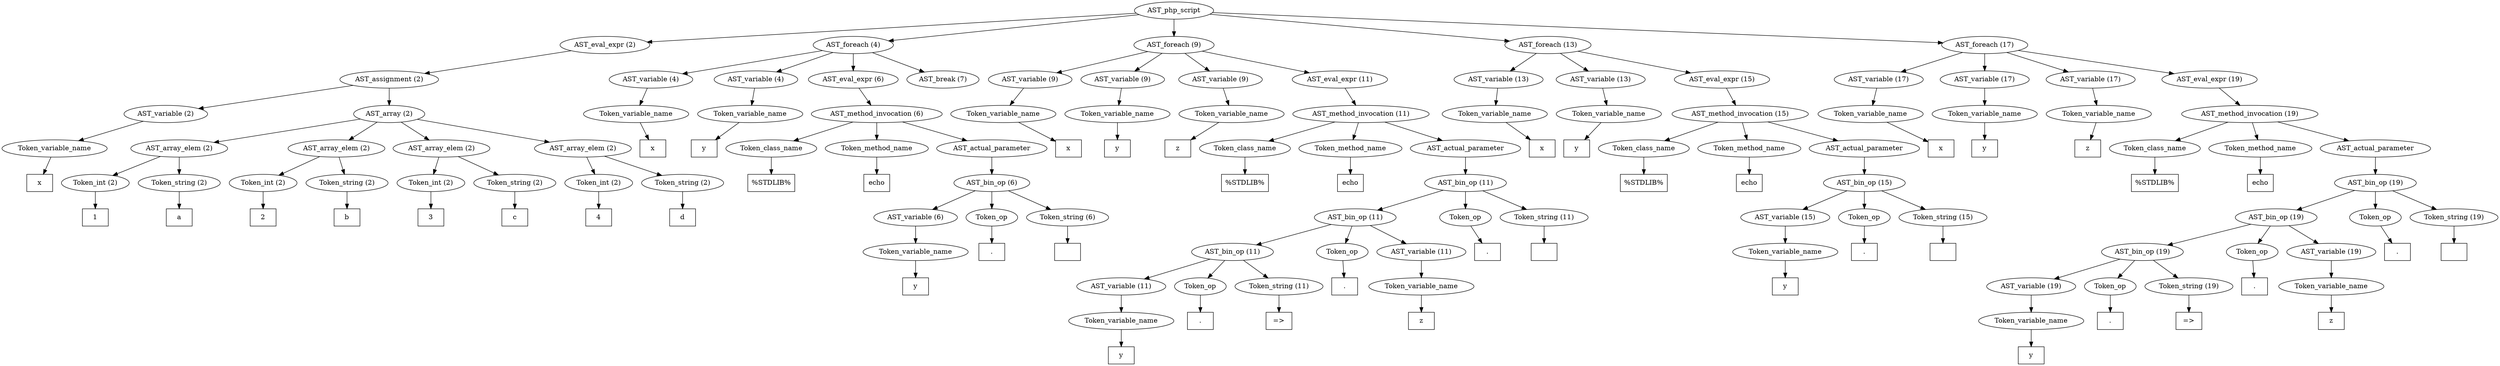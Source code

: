 /*
 * AST in dot format generated by phc -- the PHP compiler
 */

digraph AST {
node_0 [label="AST_php_script"];
node_1 [label="AST_eval_expr (2)"];
node_2 [label="AST_assignment (2)"];
node_3 [label="AST_variable (2)"];
node_4 [label="Token_variable_name"];
node_5 [label="x", shape=box]
node_4 -> node_5;
node_3 -> node_4;
node_6 [label="AST_array (2)"];
node_7 [label="AST_array_elem (2)"];
node_8 [label="Token_int (2)"];
node_9 [label="1", shape=box]
node_8 -> node_9;
node_10 [label="Token_string (2)"];
node_11 [label="a", shape=box]
node_10 -> node_11;
node_7 -> node_10;
node_7 -> node_8;
node_12 [label="AST_array_elem (2)"];
node_13 [label="Token_int (2)"];
node_14 [label="2", shape=box]
node_13 -> node_14;
node_15 [label="Token_string (2)"];
node_16 [label="b", shape=box]
node_15 -> node_16;
node_12 -> node_15;
node_12 -> node_13;
node_17 [label="AST_array_elem (2)"];
node_18 [label="Token_int (2)"];
node_19 [label="3", shape=box]
node_18 -> node_19;
node_20 [label="Token_string (2)"];
node_21 [label="c", shape=box]
node_20 -> node_21;
node_17 -> node_20;
node_17 -> node_18;
node_22 [label="AST_array_elem (2)"];
node_23 [label="Token_int (2)"];
node_24 [label="4", shape=box]
node_23 -> node_24;
node_25 [label="Token_string (2)"];
node_26 [label="d", shape=box]
node_25 -> node_26;
node_22 -> node_25;
node_22 -> node_23;
node_6 -> node_22;
node_6 -> node_17;
node_6 -> node_12;
node_6 -> node_7;
node_2 -> node_6;
node_2 -> node_3;
node_1 -> node_2;
node_27 [label="AST_foreach (4)"];
node_28 [label="AST_variable (4)"];
node_29 [label="Token_variable_name"];
node_30 [label="x", shape=box]
node_29 -> node_30;
node_28 -> node_29;
node_31 [label="AST_variable (4)"];
node_32 [label="Token_variable_name"];
node_33 [label="y", shape=box]
node_32 -> node_33;
node_31 -> node_32;
node_34 [label="AST_eval_expr (6)"];
node_35 [label="AST_method_invocation (6)"];
node_36 [label="Token_class_name"];
node_37 [label="%STDLIB%", shape=box]
node_36 -> node_37;
node_38 [label="Token_method_name"];
node_39 [label="echo", shape=box]
node_38 -> node_39;
node_40 [label="AST_actual_parameter"];
node_41 [label="AST_bin_op (6)"];
node_42 [label="AST_variable (6)"];
node_43 [label="Token_variable_name"];
node_44 [label="y", shape=box]
node_43 -> node_44;
node_42 -> node_43;
node_45 [label="Token_op"];
node_46 [label=".", shape=box]
node_45 -> node_46;
node_47 [label="Token_string (6)"];
node_48 [label="", shape=box]
node_47 -> node_48;
node_41 -> node_47;
node_41 -> node_45;
node_41 -> node_42;
node_40 -> node_41;
node_35 -> node_40;
node_35 -> node_38;
node_35 -> node_36;
node_34 -> node_35;
node_49 [label="AST_break (7)"];
node_27 -> node_49;
node_27 -> node_34;
node_27 -> node_31;
node_27 -> node_28;
node_50 [label="AST_foreach (9)"];
node_51 [label="AST_variable (9)"];
node_52 [label="Token_variable_name"];
node_53 [label="x", shape=box]
node_52 -> node_53;
node_51 -> node_52;
node_54 [label="AST_variable (9)"];
node_55 [label="Token_variable_name"];
node_56 [label="y", shape=box]
node_55 -> node_56;
node_54 -> node_55;
node_57 [label="AST_variable (9)"];
node_58 [label="Token_variable_name"];
node_59 [label="z", shape=box]
node_58 -> node_59;
node_57 -> node_58;
node_60 [label="AST_eval_expr (11)"];
node_61 [label="AST_method_invocation (11)"];
node_62 [label="Token_class_name"];
node_63 [label="%STDLIB%", shape=box]
node_62 -> node_63;
node_64 [label="Token_method_name"];
node_65 [label="echo", shape=box]
node_64 -> node_65;
node_66 [label="AST_actual_parameter"];
node_67 [label="AST_bin_op (11)"];
node_68 [label="AST_bin_op (11)"];
node_69 [label="AST_bin_op (11)"];
node_70 [label="AST_variable (11)"];
node_71 [label="Token_variable_name"];
node_72 [label="y", shape=box]
node_71 -> node_72;
node_70 -> node_71;
node_73 [label="Token_op"];
node_74 [label=".", shape=box]
node_73 -> node_74;
node_75 [label="Token_string (11)"];
node_76 [label=" => ", shape=box]
node_75 -> node_76;
node_69 -> node_75;
node_69 -> node_73;
node_69 -> node_70;
node_77 [label="Token_op"];
node_78 [label=".", shape=box]
node_77 -> node_78;
node_79 [label="AST_variable (11)"];
node_80 [label="Token_variable_name"];
node_81 [label="z", shape=box]
node_80 -> node_81;
node_79 -> node_80;
node_68 -> node_79;
node_68 -> node_77;
node_68 -> node_69;
node_82 [label="Token_op"];
node_83 [label=".", shape=box]
node_82 -> node_83;
node_84 [label="Token_string (11)"];
node_85 [label="", shape=box]
node_84 -> node_85;
node_67 -> node_84;
node_67 -> node_82;
node_67 -> node_68;
node_66 -> node_67;
node_61 -> node_66;
node_61 -> node_64;
node_61 -> node_62;
node_60 -> node_61;
node_50 -> node_60;
node_50 -> node_57;
node_50 -> node_54;
node_50 -> node_51;
node_86 [label="AST_foreach (13)"];
node_87 [label="AST_variable (13)"];
node_88 [label="Token_variable_name"];
node_89 [label="x", shape=box]
node_88 -> node_89;
node_87 -> node_88;
node_90 [label="AST_variable (13)"];
node_91 [label="Token_variable_name"];
node_92 [label="y", shape=box]
node_91 -> node_92;
node_90 -> node_91;
node_93 [label="AST_eval_expr (15)"];
node_94 [label="AST_method_invocation (15)"];
node_95 [label="Token_class_name"];
node_96 [label="%STDLIB%", shape=box]
node_95 -> node_96;
node_97 [label="Token_method_name"];
node_98 [label="echo", shape=box]
node_97 -> node_98;
node_99 [label="AST_actual_parameter"];
node_100 [label="AST_bin_op (15)"];
node_101 [label="AST_variable (15)"];
node_102 [label="Token_variable_name"];
node_103 [label="y", shape=box]
node_102 -> node_103;
node_101 -> node_102;
node_104 [label="Token_op"];
node_105 [label=".", shape=box]
node_104 -> node_105;
node_106 [label="Token_string (15)"];
node_107 [label="", shape=box]
node_106 -> node_107;
node_100 -> node_106;
node_100 -> node_104;
node_100 -> node_101;
node_99 -> node_100;
node_94 -> node_99;
node_94 -> node_97;
node_94 -> node_95;
node_93 -> node_94;
node_86 -> node_93;
node_86 -> node_90;
node_86 -> node_87;
node_108 [label="AST_foreach (17)"];
node_109 [label="AST_variable (17)"];
node_110 [label="Token_variable_name"];
node_111 [label="x", shape=box]
node_110 -> node_111;
node_109 -> node_110;
node_112 [label="AST_variable (17)"];
node_113 [label="Token_variable_name"];
node_114 [label="y", shape=box]
node_113 -> node_114;
node_112 -> node_113;
node_115 [label="AST_variable (17)"];
node_116 [label="Token_variable_name"];
node_117 [label="z", shape=box]
node_116 -> node_117;
node_115 -> node_116;
node_118 [label="AST_eval_expr (19)"];
node_119 [label="AST_method_invocation (19)"];
node_120 [label="Token_class_name"];
node_121 [label="%STDLIB%", shape=box]
node_120 -> node_121;
node_122 [label="Token_method_name"];
node_123 [label="echo", shape=box]
node_122 -> node_123;
node_124 [label="AST_actual_parameter"];
node_125 [label="AST_bin_op (19)"];
node_126 [label="AST_bin_op (19)"];
node_127 [label="AST_bin_op (19)"];
node_128 [label="AST_variable (19)"];
node_129 [label="Token_variable_name"];
node_130 [label="y", shape=box]
node_129 -> node_130;
node_128 -> node_129;
node_131 [label="Token_op"];
node_132 [label=".", shape=box]
node_131 -> node_132;
node_133 [label="Token_string (19)"];
node_134 [label=" => ", shape=box]
node_133 -> node_134;
node_127 -> node_133;
node_127 -> node_131;
node_127 -> node_128;
node_135 [label="Token_op"];
node_136 [label=".", shape=box]
node_135 -> node_136;
node_137 [label="AST_variable (19)"];
node_138 [label="Token_variable_name"];
node_139 [label="z", shape=box]
node_138 -> node_139;
node_137 -> node_138;
node_126 -> node_137;
node_126 -> node_135;
node_126 -> node_127;
node_140 [label="Token_op"];
node_141 [label=".", shape=box]
node_140 -> node_141;
node_142 [label="Token_string (19)"];
node_143 [label="", shape=box]
node_142 -> node_143;
node_125 -> node_142;
node_125 -> node_140;
node_125 -> node_126;
node_124 -> node_125;
node_119 -> node_124;
node_119 -> node_122;
node_119 -> node_120;
node_118 -> node_119;
node_108 -> node_118;
node_108 -> node_115;
node_108 -> node_112;
node_108 -> node_109;
node_0 -> node_108;
node_0 -> node_86;
node_0 -> node_50;
node_0 -> node_27;
node_0 -> node_1;
}
